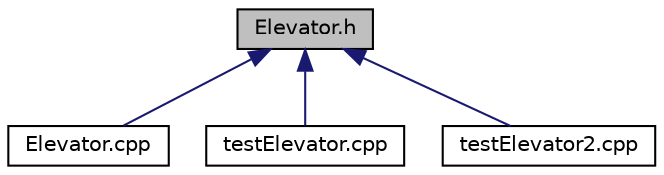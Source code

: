 digraph "Elevator.h"
{
  edge [fontname="Helvetica",fontsize="10",labelfontname="Helvetica",labelfontsize="10"];
  node [fontname="Helvetica",fontsize="10",shape=record];
  Node8 [label="Elevator.h",height=0.2,width=0.4,color="black", fillcolor="grey75", style="filled", fontcolor="black"];
  Node8 -> Node9 [dir="back",color="midnightblue",fontsize="10",style="solid",fontname="Helvetica"];
  Node9 [label="Elevator.cpp",height=0.2,width=0.4,color="black", fillcolor="white", style="filled",URL="$Elevator_8cpp.html"];
  Node8 -> Node10 [dir="back",color="midnightblue",fontsize="10",style="solid",fontname="Helvetica"];
  Node10 [label="testElevator.cpp",height=0.2,width=0.4,color="black", fillcolor="white", style="filled",URL="$testElevator_8cpp.html"];
  Node8 -> Node11 [dir="back",color="midnightblue",fontsize="10",style="solid",fontname="Helvetica"];
  Node11 [label="testElevator2.cpp",height=0.2,width=0.4,color="black", fillcolor="white", style="filled",URL="$testElevator2_8cpp.html"];
}
